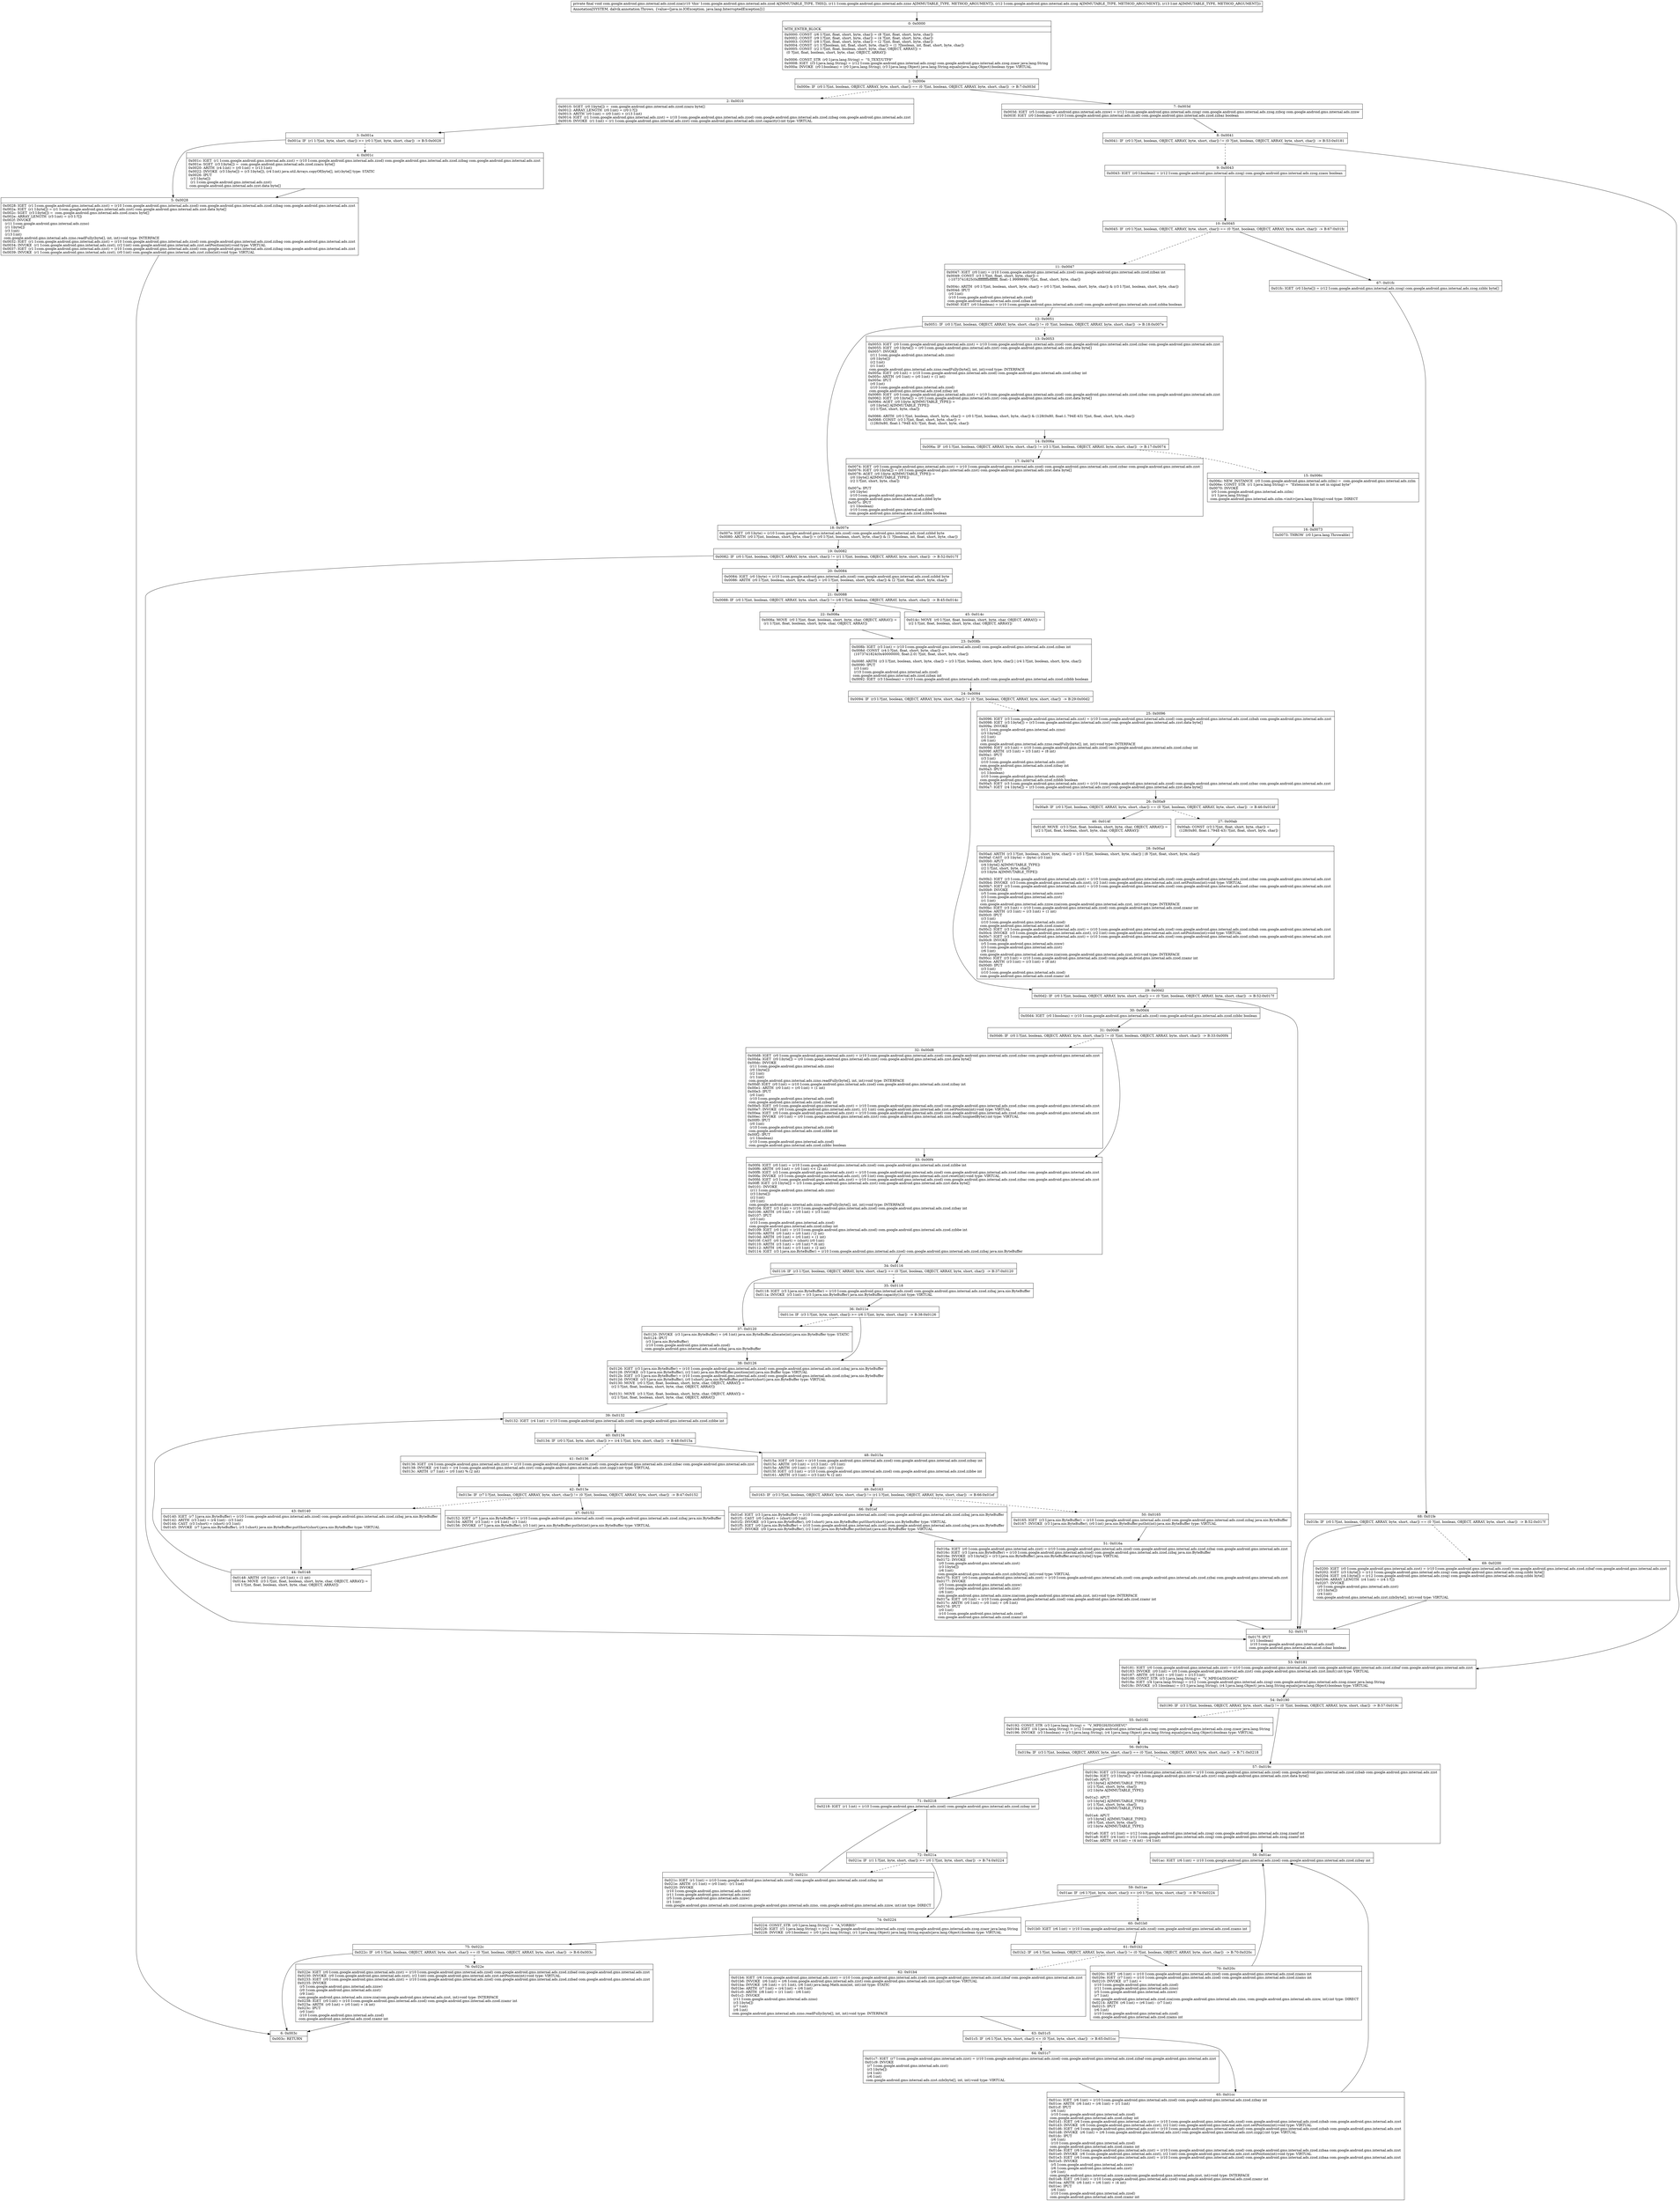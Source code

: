 digraph "CFG forcom.google.android.gms.internal.ads.zzod.zza(Lcom\/google\/android\/gms\/internal\/ads\/zzno;Lcom\/google\/android\/gms\/internal\/ads\/zzog;I)V" {
Node_0 [shape=record,label="{0\:\ 0x0000|MTH_ENTER_BLOCK\l|0x0000: CONST  (r6 I:?[int, float, short, byte, char]) = (8 ?[int, float, short, byte, char]) \l0x0002: CONST  (r9 I:?[int, float, short, byte, char]) = (4 ?[int, float, short, byte, char]) \l0x0003: CONST  (r8 I:?[int, float, short, byte, char]) = (2 ?[int, float, short, byte, char]) \l0x0004: CONST  (r1 I:?[boolean, int, float, short, byte, char]) = (1 ?[boolean, int, float, short, byte, char]) \l0x0005: CONST  (r2 I:?[int, float, boolean, short, byte, char, OBJECT, ARRAY]) = \l  (0 ?[int, float, boolean, short, byte, char, OBJECT, ARRAY])\l \l0x0006: CONST_STR  (r0 I:java.lang.String) =  \"S_TEXT\/UTF8\" \l0x0008: IGET  (r3 I:java.lang.String) = (r12 I:com.google.android.gms.internal.ads.zzog) com.google.android.gms.internal.ads.zzog.zzaor java.lang.String \l0x000a: INVOKE  (r0 I:boolean) = (r0 I:java.lang.String), (r3 I:java.lang.Object) java.lang.String.equals(java.lang.Object):boolean type: VIRTUAL \l}"];
Node_1 [shape=record,label="{1\:\ 0x000e|0x000e: IF  (r0 I:?[int, boolean, OBJECT, ARRAY, byte, short, char]) == (0 ?[int, boolean, OBJECT, ARRAY, byte, short, char])  \-\> B:7:0x003d \l}"];
Node_2 [shape=record,label="{2\:\ 0x0010|0x0010: SGET  (r0 I:byte[]) =  com.google.android.gms.internal.ads.zzod.zzazu byte[] \l0x0012: ARRAY_LENGTH  (r0 I:int) = (r0 I:?[]) \l0x0013: ARITH  (r0 I:int) = (r0 I:int) + (r13 I:int) \l0x0014: IGET  (r1 I:com.google.android.gms.internal.ads.zzst) = (r10 I:com.google.android.gms.internal.ads.zzod) com.google.android.gms.internal.ads.zzod.zzbag com.google.android.gms.internal.ads.zzst \l0x0016: INVOKE  (r1 I:int) = (r1 I:com.google.android.gms.internal.ads.zzst) com.google.android.gms.internal.ads.zzst.capacity():int type: VIRTUAL \l}"];
Node_3 [shape=record,label="{3\:\ 0x001a|0x001a: IF  (r1 I:?[int, byte, short, char]) \>= (r0 I:?[int, byte, short, char])  \-\> B:5:0x0028 \l}"];
Node_4 [shape=record,label="{4\:\ 0x001c|0x001c: IGET  (r1 I:com.google.android.gms.internal.ads.zzst) = (r10 I:com.google.android.gms.internal.ads.zzod) com.google.android.gms.internal.ads.zzod.zzbag com.google.android.gms.internal.ads.zzst \l0x001e: SGET  (r3 I:byte[]) =  com.google.android.gms.internal.ads.zzod.zzazu byte[] \l0x0020: ARITH  (r4 I:int) = (r0 I:int) + (r13 I:int) \l0x0022: INVOKE  (r3 I:byte[]) = (r3 I:byte[]), (r4 I:int) java.util.Arrays.copyOf(byte[], int):byte[] type: STATIC \l0x0026: IPUT  \l  (r3 I:byte[])\l  (r1 I:com.google.android.gms.internal.ads.zzst)\l com.google.android.gms.internal.ads.zzst.data byte[] \l}"];
Node_5 [shape=record,label="{5\:\ 0x0028|0x0028: IGET  (r1 I:com.google.android.gms.internal.ads.zzst) = (r10 I:com.google.android.gms.internal.ads.zzod) com.google.android.gms.internal.ads.zzod.zzbag com.google.android.gms.internal.ads.zzst \l0x002a: IGET  (r1 I:byte[]) = (r1 I:com.google.android.gms.internal.ads.zzst) com.google.android.gms.internal.ads.zzst.data byte[] \l0x002c: SGET  (r3 I:byte[]) =  com.google.android.gms.internal.ads.zzod.zzazu byte[] \l0x002e: ARRAY_LENGTH  (r3 I:int) = (r3 I:?[]) \l0x002f: INVOKE  \l  (r11 I:com.google.android.gms.internal.ads.zzno)\l  (r1 I:byte[])\l  (r3 I:int)\l  (r13 I:int)\l com.google.android.gms.internal.ads.zzno.readFully(byte[], int, int):void type: INTERFACE \l0x0032: IGET  (r1 I:com.google.android.gms.internal.ads.zzst) = (r10 I:com.google.android.gms.internal.ads.zzod) com.google.android.gms.internal.ads.zzod.zzbag com.google.android.gms.internal.ads.zzst \l0x0034: INVOKE  (r1 I:com.google.android.gms.internal.ads.zzst), (r2 I:int) com.google.android.gms.internal.ads.zzst.setPosition(int):void type: VIRTUAL \l0x0037: IGET  (r1 I:com.google.android.gms.internal.ads.zzst) = (r10 I:com.google.android.gms.internal.ads.zzod) com.google.android.gms.internal.ads.zzod.zzbag com.google.android.gms.internal.ads.zzst \l0x0039: INVOKE  (r1 I:com.google.android.gms.internal.ads.zzst), (r0 I:int) com.google.android.gms.internal.ads.zzst.zzbo(int):void type: VIRTUAL \l}"];
Node_6 [shape=record,label="{6\:\ 0x003c|0x003c: RETURN   \l}"];
Node_7 [shape=record,label="{7\:\ 0x003d|0x003d: IGET  (r5 I:com.google.android.gms.internal.ads.zznw) = (r12 I:com.google.android.gms.internal.ads.zzog) com.google.android.gms.internal.ads.zzog.zzbcg com.google.android.gms.internal.ads.zznw \l0x003f: IGET  (r0 I:boolean) = (r10 I:com.google.android.gms.internal.ads.zzod) com.google.android.gms.internal.ads.zzod.zzbaz boolean \l}"];
Node_8 [shape=record,label="{8\:\ 0x0041|0x0041: IF  (r0 I:?[int, boolean, OBJECT, ARRAY, byte, short, char]) != (0 ?[int, boolean, OBJECT, ARRAY, byte, short, char])  \-\> B:53:0x0181 \l}"];
Node_9 [shape=record,label="{9\:\ 0x0043|0x0043: IGET  (r0 I:boolean) = (r12 I:com.google.android.gms.internal.ads.zzog) com.google.android.gms.internal.ads.zzog.zzaos boolean \l}"];
Node_10 [shape=record,label="{10\:\ 0x0045|0x0045: IF  (r0 I:?[int, boolean, OBJECT, ARRAY, byte, short, char]) == (0 ?[int, boolean, OBJECT, ARRAY, byte, short, char])  \-\> B:67:0x01fc \l}"];
Node_11 [shape=record,label="{11\:\ 0x0047|0x0047: IGET  (r0 I:int) = (r10 I:com.google.android.gms.internal.ads.zzod) com.google.android.gms.internal.ads.zzod.zzbax int \l0x0049: CONST  (r3 I:?[int, float, short, byte, char]) = \l  (\-1073741825(0xffffffffbfffffff, float:\-1.9999999) ?[int, float, short, byte, char])\l \l0x004c: ARITH  (r0 I:?[int, boolean, short, byte, char]) = (r0 I:?[int, boolean, short, byte, char]) & (r3 I:?[int, boolean, short, byte, char]) \l0x004d: IPUT  \l  (r0 I:int)\l  (r10 I:com.google.android.gms.internal.ads.zzod)\l com.google.android.gms.internal.ads.zzod.zzbax int \l0x004f: IGET  (r0 I:boolean) = (r10 I:com.google.android.gms.internal.ads.zzod) com.google.android.gms.internal.ads.zzod.zzbba boolean \l}"];
Node_12 [shape=record,label="{12\:\ 0x0051|0x0051: IF  (r0 I:?[int, boolean, OBJECT, ARRAY, byte, short, char]) != (0 ?[int, boolean, OBJECT, ARRAY, byte, short, char])  \-\> B:18:0x007e \l}"];
Node_13 [shape=record,label="{13\:\ 0x0053|0x0053: IGET  (r0 I:com.google.android.gms.internal.ads.zzst) = (r10 I:com.google.android.gms.internal.ads.zzod) com.google.android.gms.internal.ads.zzod.zzbac com.google.android.gms.internal.ads.zzst \l0x0055: IGET  (r0 I:byte[]) = (r0 I:com.google.android.gms.internal.ads.zzst) com.google.android.gms.internal.ads.zzst.data byte[] \l0x0057: INVOKE  \l  (r11 I:com.google.android.gms.internal.ads.zzno)\l  (r0 I:byte[])\l  (r2 I:int)\l  (r1 I:int)\l com.google.android.gms.internal.ads.zzno.readFully(byte[], int, int):void type: INTERFACE \l0x005a: IGET  (r0 I:int) = (r10 I:com.google.android.gms.internal.ads.zzod) com.google.android.gms.internal.ads.zzod.zzbay int \l0x005c: ARITH  (r0 I:int) = (r0 I:int) + (1 int) \l0x005e: IPUT  \l  (r0 I:int)\l  (r10 I:com.google.android.gms.internal.ads.zzod)\l com.google.android.gms.internal.ads.zzod.zzbay int \l0x0060: IGET  (r0 I:com.google.android.gms.internal.ads.zzst) = (r10 I:com.google.android.gms.internal.ads.zzod) com.google.android.gms.internal.ads.zzod.zzbac com.google.android.gms.internal.ads.zzst \l0x0062: IGET  (r0 I:byte[]) = (r0 I:com.google.android.gms.internal.ads.zzst) com.google.android.gms.internal.ads.zzst.data byte[] \l0x0064: AGET  (r0 I:byte A[IMMUTABLE_TYPE]) = \l  (r0 I:byte[] A[IMMUTABLE_TYPE])\l  (r2 I:?[int, short, byte, char])\l \l0x0066: ARITH  (r0 I:?[int, boolean, short, byte, char]) = (r0 I:?[int, boolean, short, byte, char]) & (128(0x80, float:1.794E\-43) ?[int, float, short, byte, char]) \l0x0068: CONST  (r3 I:?[int, float, short, byte, char]) = \l  (128(0x80, float:1.794E\-43) ?[int, float, short, byte, char])\l \l}"];
Node_14 [shape=record,label="{14\:\ 0x006a|0x006a: IF  (r0 I:?[int, boolean, OBJECT, ARRAY, byte, short, char]) != (r3 I:?[int, boolean, OBJECT, ARRAY, byte, short, char])  \-\> B:17:0x0074 \l}"];
Node_15 [shape=record,label="{15\:\ 0x006c|0x006c: NEW_INSTANCE  (r0 I:com.google.android.gms.internal.ads.zzlm) =  com.google.android.gms.internal.ads.zzlm \l0x006e: CONST_STR  (r1 I:java.lang.String) =  \"Extension bit is set in signal byte\" \l0x0070: INVOKE  \l  (r0 I:com.google.android.gms.internal.ads.zzlm)\l  (r1 I:java.lang.String)\l com.google.android.gms.internal.ads.zzlm.\<init\>(java.lang.String):void type: DIRECT \l}"];
Node_16 [shape=record,label="{16\:\ 0x0073|0x0073: THROW  (r0 I:java.lang.Throwable) \l}"];
Node_17 [shape=record,label="{17\:\ 0x0074|0x0074: IGET  (r0 I:com.google.android.gms.internal.ads.zzst) = (r10 I:com.google.android.gms.internal.ads.zzod) com.google.android.gms.internal.ads.zzod.zzbac com.google.android.gms.internal.ads.zzst \l0x0076: IGET  (r0 I:byte[]) = (r0 I:com.google.android.gms.internal.ads.zzst) com.google.android.gms.internal.ads.zzst.data byte[] \l0x0078: AGET  (r0 I:byte A[IMMUTABLE_TYPE]) = \l  (r0 I:byte[] A[IMMUTABLE_TYPE])\l  (r2 I:?[int, short, byte, char])\l \l0x007a: IPUT  \l  (r0 I:byte)\l  (r10 I:com.google.android.gms.internal.ads.zzod)\l com.google.android.gms.internal.ads.zzod.zzbbd byte \l0x007c: IPUT  \l  (r1 I:boolean)\l  (r10 I:com.google.android.gms.internal.ads.zzod)\l com.google.android.gms.internal.ads.zzod.zzbba boolean \l}"];
Node_18 [shape=record,label="{18\:\ 0x007e|0x007e: IGET  (r0 I:byte) = (r10 I:com.google.android.gms.internal.ads.zzod) com.google.android.gms.internal.ads.zzod.zzbbd byte \l0x0080: ARITH  (r0 I:?[int, boolean, short, byte, char]) = (r0 I:?[int, boolean, short, byte, char]) & (1 ?[boolean, int, float, short, byte, char]) \l}"];
Node_19 [shape=record,label="{19\:\ 0x0082|0x0082: IF  (r0 I:?[int, boolean, OBJECT, ARRAY, byte, short, char]) != (r1 I:?[int, boolean, OBJECT, ARRAY, byte, short, char])  \-\> B:52:0x017f \l}"];
Node_20 [shape=record,label="{20\:\ 0x0084|0x0084: IGET  (r0 I:byte) = (r10 I:com.google.android.gms.internal.ads.zzod) com.google.android.gms.internal.ads.zzod.zzbbd byte \l0x0086: ARITH  (r0 I:?[int, boolean, short, byte, char]) = (r0 I:?[int, boolean, short, byte, char]) & (2 ?[int, float, short, byte, char]) \l}"];
Node_21 [shape=record,label="{21\:\ 0x0088|0x0088: IF  (r0 I:?[int, boolean, OBJECT, ARRAY, byte, short, char]) != (r8 I:?[int, boolean, OBJECT, ARRAY, byte, short, char])  \-\> B:45:0x014c \l}"];
Node_22 [shape=record,label="{22\:\ 0x008a|0x008a: MOVE  (r0 I:?[int, float, boolean, short, byte, char, OBJECT, ARRAY]) = \l  (r1 I:?[int, float, boolean, short, byte, char, OBJECT, ARRAY])\l \l}"];
Node_23 [shape=record,label="{23\:\ 0x008b|0x008b: IGET  (r3 I:int) = (r10 I:com.google.android.gms.internal.ads.zzod) com.google.android.gms.internal.ads.zzod.zzbax int \l0x008d: CONST  (r4 I:?[int, float, short, byte, char]) = \l  (1073741824(0x40000000, float:2.0) ?[int, float, short, byte, char])\l \l0x008f: ARITH  (r3 I:?[int, boolean, short, byte, char]) = (r3 I:?[int, boolean, short, byte, char]) \| (r4 I:?[int, boolean, short, byte, char]) \l0x0090: IPUT  \l  (r3 I:int)\l  (r10 I:com.google.android.gms.internal.ads.zzod)\l com.google.android.gms.internal.ads.zzod.zzbax int \l0x0092: IGET  (r3 I:boolean) = (r10 I:com.google.android.gms.internal.ads.zzod) com.google.android.gms.internal.ads.zzod.zzbbb boolean \l}"];
Node_24 [shape=record,label="{24\:\ 0x0094|0x0094: IF  (r3 I:?[int, boolean, OBJECT, ARRAY, byte, short, char]) != (0 ?[int, boolean, OBJECT, ARRAY, byte, short, char])  \-\> B:29:0x00d2 \l}"];
Node_25 [shape=record,label="{25\:\ 0x0096|0x0096: IGET  (r3 I:com.google.android.gms.internal.ads.zzst) = (r10 I:com.google.android.gms.internal.ads.zzod) com.google.android.gms.internal.ads.zzod.zzbah com.google.android.gms.internal.ads.zzst \l0x0098: IGET  (r3 I:byte[]) = (r3 I:com.google.android.gms.internal.ads.zzst) com.google.android.gms.internal.ads.zzst.data byte[] \l0x009a: INVOKE  \l  (r11 I:com.google.android.gms.internal.ads.zzno)\l  (r3 I:byte[])\l  (r2 I:int)\l  (r6 I:int)\l com.google.android.gms.internal.ads.zzno.readFully(byte[], int, int):void type: INTERFACE \l0x009d: IGET  (r3 I:int) = (r10 I:com.google.android.gms.internal.ads.zzod) com.google.android.gms.internal.ads.zzod.zzbay int \l0x009f: ARITH  (r3 I:int) = (r3 I:int) + (8 int) \l0x00a1: IPUT  \l  (r3 I:int)\l  (r10 I:com.google.android.gms.internal.ads.zzod)\l com.google.android.gms.internal.ads.zzod.zzbay int \l0x00a3: IPUT  \l  (r1 I:boolean)\l  (r10 I:com.google.android.gms.internal.ads.zzod)\l com.google.android.gms.internal.ads.zzod.zzbbb boolean \l0x00a5: IGET  (r3 I:com.google.android.gms.internal.ads.zzst) = (r10 I:com.google.android.gms.internal.ads.zzod) com.google.android.gms.internal.ads.zzod.zzbac com.google.android.gms.internal.ads.zzst \l0x00a7: IGET  (r4 I:byte[]) = (r3 I:com.google.android.gms.internal.ads.zzst) com.google.android.gms.internal.ads.zzst.data byte[] \l}"];
Node_26 [shape=record,label="{26\:\ 0x00a9|0x00a9: IF  (r0 I:?[int, boolean, OBJECT, ARRAY, byte, short, char]) == (0 ?[int, boolean, OBJECT, ARRAY, byte, short, char])  \-\> B:46:0x014f \l}"];
Node_27 [shape=record,label="{27\:\ 0x00ab|0x00ab: CONST  (r3 I:?[int, float, short, byte, char]) = \l  (128(0x80, float:1.794E\-43) ?[int, float, short, byte, char])\l \l}"];
Node_28 [shape=record,label="{28\:\ 0x00ad|0x00ad: ARITH  (r3 I:?[int, boolean, short, byte, char]) = (r3 I:?[int, boolean, short, byte, char]) \| (8 ?[int, float, short, byte, char]) \l0x00af: CAST  (r3 I:byte) = (byte) (r3 I:int) \l0x00b0: APUT  \l  (r4 I:byte[] A[IMMUTABLE_TYPE])\l  (r2 I:?[int, short, byte, char])\l  (r3 I:byte A[IMMUTABLE_TYPE])\l \l0x00b2: IGET  (r3 I:com.google.android.gms.internal.ads.zzst) = (r10 I:com.google.android.gms.internal.ads.zzod) com.google.android.gms.internal.ads.zzod.zzbac com.google.android.gms.internal.ads.zzst \l0x00b4: INVOKE  (r3 I:com.google.android.gms.internal.ads.zzst), (r2 I:int) com.google.android.gms.internal.ads.zzst.setPosition(int):void type: VIRTUAL \l0x00b7: IGET  (r3 I:com.google.android.gms.internal.ads.zzst) = (r10 I:com.google.android.gms.internal.ads.zzod) com.google.android.gms.internal.ads.zzod.zzbac com.google.android.gms.internal.ads.zzst \l0x00b9: INVOKE  \l  (r5 I:com.google.android.gms.internal.ads.zznw)\l  (r3 I:com.google.android.gms.internal.ads.zzst)\l  (r1 I:int)\l com.google.android.gms.internal.ads.zznw.zza(com.google.android.gms.internal.ads.zzst, int):void type: INTERFACE \l0x00bc: IGET  (r3 I:int) = (r10 I:com.google.android.gms.internal.ads.zzod) com.google.android.gms.internal.ads.zzod.zzamr int \l0x00be: ARITH  (r3 I:int) = (r3 I:int) + (1 int) \l0x00c0: IPUT  \l  (r3 I:int)\l  (r10 I:com.google.android.gms.internal.ads.zzod)\l com.google.android.gms.internal.ads.zzod.zzamr int \l0x00c2: IGET  (r3 I:com.google.android.gms.internal.ads.zzst) = (r10 I:com.google.android.gms.internal.ads.zzod) com.google.android.gms.internal.ads.zzod.zzbah com.google.android.gms.internal.ads.zzst \l0x00c4: INVOKE  (r3 I:com.google.android.gms.internal.ads.zzst), (r2 I:int) com.google.android.gms.internal.ads.zzst.setPosition(int):void type: VIRTUAL \l0x00c7: IGET  (r3 I:com.google.android.gms.internal.ads.zzst) = (r10 I:com.google.android.gms.internal.ads.zzod) com.google.android.gms.internal.ads.zzod.zzbah com.google.android.gms.internal.ads.zzst \l0x00c9: INVOKE  \l  (r5 I:com.google.android.gms.internal.ads.zznw)\l  (r3 I:com.google.android.gms.internal.ads.zzst)\l  (r6 I:int)\l com.google.android.gms.internal.ads.zznw.zza(com.google.android.gms.internal.ads.zzst, int):void type: INTERFACE \l0x00cc: IGET  (r3 I:int) = (r10 I:com.google.android.gms.internal.ads.zzod) com.google.android.gms.internal.ads.zzod.zzamr int \l0x00ce: ARITH  (r3 I:int) = (r3 I:int) + (8 int) \l0x00d0: IPUT  \l  (r3 I:int)\l  (r10 I:com.google.android.gms.internal.ads.zzod)\l com.google.android.gms.internal.ads.zzod.zzamr int \l}"];
Node_29 [shape=record,label="{29\:\ 0x00d2|0x00d2: IF  (r0 I:?[int, boolean, OBJECT, ARRAY, byte, short, char]) == (0 ?[int, boolean, OBJECT, ARRAY, byte, short, char])  \-\> B:52:0x017f \l}"];
Node_30 [shape=record,label="{30\:\ 0x00d4|0x00d4: IGET  (r0 I:boolean) = (r10 I:com.google.android.gms.internal.ads.zzod) com.google.android.gms.internal.ads.zzod.zzbbc boolean \l}"];
Node_31 [shape=record,label="{31\:\ 0x00d6|0x00d6: IF  (r0 I:?[int, boolean, OBJECT, ARRAY, byte, short, char]) != (0 ?[int, boolean, OBJECT, ARRAY, byte, short, char])  \-\> B:33:0x00f4 \l}"];
Node_32 [shape=record,label="{32\:\ 0x00d8|0x00d8: IGET  (r0 I:com.google.android.gms.internal.ads.zzst) = (r10 I:com.google.android.gms.internal.ads.zzod) com.google.android.gms.internal.ads.zzod.zzbac com.google.android.gms.internal.ads.zzst \l0x00da: IGET  (r0 I:byte[]) = (r0 I:com.google.android.gms.internal.ads.zzst) com.google.android.gms.internal.ads.zzst.data byte[] \l0x00dc: INVOKE  \l  (r11 I:com.google.android.gms.internal.ads.zzno)\l  (r0 I:byte[])\l  (r2 I:int)\l  (r1 I:int)\l com.google.android.gms.internal.ads.zzno.readFully(byte[], int, int):void type: INTERFACE \l0x00df: IGET  (r0 I:int) = (r10 I:com.google.android.gms.internal.ads.zzod) com.google.android.gms.internal.ads.zzod.zzbay int \l0x00e1: ARITH  (r0 I:int) = (r0 I:int) + (1 int) \l0x00e3: IPUT  \l  (r0 I:int)\l  (r10 I:com.google.android.gms.internal.ads.zzod)\l com.google.android.gms.internal.ads.zzod.zzbay int \l0x00e5: IGET  (r0 I:com.google.android.gms.internal.ads.zzst) = (r10 I:com.google.android.gms.internal.ads.zzod) com.google.android.gms.internal.ads.zzod.zzbac com.google.android.gms.internal.ads.zzst \l0x00e7: INVOKE  (r0 I:com.google.android.gms.internal.ads.zzst), (r2 I:int) com.google.android.gms.internal.ads.zzst.setPosition(int):void type: VIRTUAL \l0x00ea: IGET  (r0 I:com.google.android.gms.internal.ads.zzst) = (r10 I:com.google.android.gms.internal.ads.zzod) com.google.android.gms.internal.ads.zzod.zzbac com.google.android.gms.internal.ads.zzst \l0x00ec: INVOKE  (r0 I:int) = (r0 I:com.google.android.gms.internal.ads.zzst) com.google.android.gms.internal.ads.zzst.readUnsignedByte():int type: VIRTUAL \l0x00f0: IPUT  \l  (r0 I:int)\l  (r10 I:com.google.android.gms.internal.ads.zzod)\l com.google.android.gms.internal.ads.zzod.zzbbe int \l0x00f2: IPUT  \l  (r1 I:boolean)\l  (r10 I:com.google.android.gms.internal.ads.zzod)\l com.google.android.gms.internal.ads.zzod.zzbbc boolean \l}"];
Node_33 [shape=record,label="{33\:\ 0x00f4|0x00f4: IGET  (r0 I:int) = (r10 I:com.google.android.gms.internal.ads.zzod) com.google.android.gms.internal.ads.zzod.zzbbe int \l0x00f6: ARITH  (r0 I:int) = (r0 I:int) \<\< (2 int) \l0x00f8: IGET  (r3 I:com.google.android.gms.internal.ads.zzst) = (r10 I:com.google.android.gms.internal.ads.zzod) com.google.android.gms.internal.ads.zzod.zzbac com.google.android.gms.internal.ads.zzst \l0x00fa: INVOKE  (r3 I:com.google.android.gms.internal.ads.zzst), (r0 I:int) com.google.android.gms.internal.ads.zzst.reset(int):void type: VIRTUAL \l0x00fd: IGET  (r3 I:com.google.android.gms.internal.ads.zzst) = (r10 I:com.google.android.gms.internal.ads.zzod) com.google.android.gms.internal.ads.zzod.zzbac com.google.android.gms.internal.ads.zzst \l0x00ff: IGET  (r3 I:byte[]) = (r3 I:com.google.android.gms.internal.ads.zzst) com.google.android.gms.internal.ads.zzst.data byte[] \l0x0101: INVOKE  \l  (r11 I:com.google.android.gms.internal.ads.zzno)\l  (r3 I:byte[])\l  (r2 I:int)\l  (r0 I:int)\l com.google.android.gms.internal.ads.zzno.readFully(byte[], int, int):void type: INTERFACE \l0x0104: IGET  (r3 I:int) = (r10 I:com.google.android.gms.internal.ads.zzod) com.google.android.gms.internal.ads.zzod.zzbay int \l0x0106: ARITH  (r0 I:int) = (r0 I:int) + (r3 I:int) \l0x0107: IPUT  \l  (r0 I:int)\l  (r10 I:com.google.android.gms.internal.ads.zzod)\l com.google.android.gms.internal.ads.zzod.zzbay int \l0x0109: IGET  (r0 I:int) = (r10 I:com.google.android.gms.internal.ads.zzod) com.google.android.gms.internal.ads.zzod.zzbbe int \l0x010b: ARITH  (r0 I:int) = (r0 I:int) \/ (2 int) \l0x010d: ARITH  (r0 I:int) = (r0 I:int) + (1 int) \l0x010f: CAST  (r0 I:short) = (short) (r0 I:int) \l0x0110: ARITH  (r3 I:int) = (r0 I:int) * (6 int) \l0x0112: ARITH  (r6 I:int) = (r3 I:int) + (2 int) \l0x0114: IGET  (r3 I:java.nio.ByteBuffer) = (r10 I:com.google.android.gms.internal.ads.zzod) com.google.android.gms.internal.ads.zzod.zzbaj java.nio.ByteBuffer \l}"];
Node_34 [shape=record,label="{34\:\ 0x0116|0x0116: IF  (r3 I:?[int, boolean, OBJECT, ARRAY, byte, short, char]) == (0 ?[int, boolean, OBJECT, ARRAY, byte, short, char])  \-\> B:37:0x0120 \l}"];
Node_35 [shape=record,label="{35\:\ 0x0118|0x0118: IGET  (r3 I:java.nio.ByteBuffer) = (r10 I:com.google.android.gms.internal.ads.zzod) com.google.android.gms.internal.ads.zzod.zzbaj java.nio.ByteBuffer \l0x011a: INVOKE  (r3 I:int) = (r3 I:java.nio.ByteBuffer) java.nio.ByteBuffer.capacity():int type: VIRTUAL \l}"];
Node_36 [shape=record,label="{36\:\ 0x011e|0x011e: IF  (r3 I:?[int, byte, short, char]) \>= (r6 I:?[int, byte, short, char])  \-\> B:38:0x0126 \l}"];
Node_37 [shape=record,label="{37\:\ 0x0120|0x0120: INVOKE  (r3 I:java.nio.ByteBuffer) = (r6 I:int) java.nio.ByteBuffer.allocate(int):java.nio.ByteBuffer type: STATIC \l0x0124: IPUT  \l  (r3 I:java.nio.ByteBuffer)\l  (r10 I:com.google.android.gms.internal.ads.zzod)\l com.google.android.gms.internal.ads.zzod.zzbaj java.nio.ByteBuffer \l}"];
Node_38 [shape=record,label="{38\:\ 0x0126|0x0126: IGET  (r3 I:java.nio.ByteBuffer) = (r10 I:com.google.android.gms.internal.ads.zzod) com.google.android.gms.internal.ads.zzod.zzbaj java.nio.ByteBuffer \l0x0128: INVOKE  (r3 I:java.nio.ByteBuffer), (r2 I:int) java.nio.ByteBuffer.position(int):java.nio.Buffer type: VIRTUAL \l0x012b: IGET  (r3 I:java.nio.ByteBuffer) = (r10 I:com.google.android.gms.internal.ads.zzod) com.google.android.gms.internal.ads.zzod.zzbaj java.nio.ByteBuffer \l0x012d: INVOKE  (r3 I:java.nio.ByteBuffer), (r0 I:short) java.nio.ByteBuffer.putShort(short):java.nio.ByteBuffer type: VIRTUAL \l0x0130: MOVE  (r0 I:?[int, float, boolean, short, byte, char, OBJECT, ARRAY]) = \l  (r2 I:?[int, float, boolean, short, byte, char, OBJECT, ARRAY])\l \l0x0131: MOVE  (r3 I:?[int, float, boolean, short, byte, char, OBJECT, ARRAY]) = \l  (r2 I:?[int, float, boolean, short, byte, char, OBJECT, ARRAY])\l \l}"];
Node_39 [shape=record,label="{39\:\ 0x0132|0x0132: IGET  (r4 I:int) = (r10 I:com.google.android.gms.internal.ads.zzod) com.google.android.gms.internal.ads.zzod.zzbbe int \l}"];
Node_40 [shape=record,label="{40\:\ 0x0134|0x0134: IF  (r0 I:?[int, byte, short, char]) \>= (r4 I:?[int, byte, short, char])  \-\> B:48:0x015a \l}"];
Node_41 [shape=record,label="{41\:\ 0x0136|0x0136: IGET  (r4 I:com.google.android.gms.internal.ads.zzst) = (r10 I:com.google.android.gms.internal.ads.zzod) com.google.android.gms.internal.ads.zzod.zzbac com.google.android.gms.internal.ads.zzst \l0x0138: INVOKE  (r4 I:int) = (r4 I:com.google.android.gms.internal.ads.zzst) com.google.android.gms.internal.ads.zzst.zzgg():int type: VIRTUAL \l0x013c: ARITH  (r7 I:int) = (r0 I:int) % (2 int) \l}"];
Node_42 [shape=record,label="{42\:\ 0x013e|0x013e: IF  (r7 I:?[int, boolean, OBJECT, ARRAY, byte, short, char]) != (0 ?[int, boolean, OBJECT, ARRAY, byte, short, char])  \-\> B:47:0x0152 \l}"];
Node_43 [shape=record,label="{43\:\ 0x0140|0x0140: IGET  (r7 I:java.nio.ByteBuffer) = (r10 I:com.google.android.gms.internal.ads.zzod) com.google.android.gms.internal.ads.zzod.zzbaj java.nio.ByteBuffer \l0x0142: ARITH  (r3 I:int) = (r4 I:int) \- (r3 I:int) \l0x0144: CAST  (r3 I:short) = (short) (r3 I:int) \l0x0145: INVOKE  (r7 I:java.nio.ByteBuffer), (r3 I:short) java.nio.ByteBuffer.putShort(short):java.nio.ByteBuffer type: VIRTUAL \l}"];
Node_44 [shape=record,label="{44\:\ 0x0148|0x0148: ARITH  (r0 I:int) = (r0 I:int) + (1 int) \l0x014a: MOVE  (r3 I:?[int, float, boolean, short, byte, char, OBJECT, ARRAY]) = \l  (r4 I:?[int, float, boolean, short, byte, char, OBJECT, ARRAY])\l \l}"];
Node_45 [shape=record,label="{45\:\ 0x014c|0x014c: MOVE  (r0 I:?[int, float, boolean, short, byte, char, OBJECT, ARRAY]) = \l  (r2 I:?[int, float, boolean, short, byte, char, OBJECT, ARRAY])\l \l}"];
Node_46 [shape=record,label="{46\:\ 0x014f|0x014f: MOVE  (r3 I:?[int, float, boolean, short, byte, char, OBJECT, ARRAY]) = \l  (r2 I:?[int, float, boolean, short, byte, char, OBJECT, ARRAY])\l \l}"];
Node_47 [shape=record,label="{47\:\ 0x0152|0x0152: IGET  (r7 I:java.nio.ByteBuffer) = (r10 I:com.google.android.gms.internal.ads.zzod) com.google.android.gms.internal.ads.zzod.zzbaj java.nio.ByteBuffer \l0x0154: ARITH  (r3 I:int) = (r4 I:int) \- (r3 I:int) \l0x0156: INVOKE  (r7 I:java.nio.ByteBuffer), (r3 I:int) java.nio.ByteBuffer.putInt(int):java.nio.ByteBuffer type: VIRTUAL \l}"];
Node_48 [shape=record,label="{48\:\ 0x015a|0x015a: IGET  (r0 I:int) = (r10 I:com.google.android.gms.internal.ads.zzod) com.google.android.gms.internal.ads.zzod.zzbay int \l0x015c: ARITH  (r0 I:int) = (r13 I:int) \- (r0 I:int) \l0x015e: ARITH  (r0 I:int) = (r0 I:int) \- (r3 I:int) \l0x015f: IGET  (r3 I:int) = (r10 I:com.google.android.gms.internal.ads.zzod) com.google.android.gms.internal.ads.zzod.zzbbe int \l0x0161: ARITH  (r3 I:int) = (r3 I:int) % (2 int) \l}"];
Node_49 [shape=record,label="{49\:\ 0x0163|0x0163: IF  (r3 I:?[int, boolean, OBJECT, ARRAY, byte, short, char]) != (r1 I:?[int, boolean, OBJECT, ARRAY, byte, short, char])  \-\> B:66:0x01ef \l}"];
Node_50 [shape=record,label="{50\:\ 0x0165|0x0165: IGET  (r3 I:java.nio.ByteBuffer) = (r10 I:com.google.android.gms.internal.ads.zzod) com.google.android.gms.internal.ads.zzod.zzbaj java.nio.ByteBuffer \l0x0167: INVOKE  (r3 I:java.nio.ByteBuffer), (r0 I:int) java.nio.ByteBuffer.putInt(int):java.nio.ByteBuffer type: VIRTUAL \l}"];
Node_51 [shape=record,label="{51\:\ 0x016a|0x016a: IGET  (r0 I:com.google.android.gms.internal.ads.zzst) = (r10 I:com.google.android.gms.internal.ads.zzod) com.google.android.gms.internal.ads.zzod.zzbai com.google.android.gms.internal.ads.zzst \l0x016c: IGET  (r3 I:java.nio.ByteBuffer) = (r10 I:com.google.android.gms.internal.ads.zzod) com.google.android.gms.internal.ads.zzod.zzbaj java.nio.ByteBuffer \l0x016e: INVOKE  (r3 I:byte[]) = (r3 I:java.nio.ByteBuffer) java.nio.ByteBuffer.array():byte[] type: VIRTUAL \l0x0172: INVOKE  \l  (r0 I:com.google.android.gms.internal.ads.zzst)\l  (r3 I:byte[])\l  (r6 I:int)\l com.google.android.gms.internal.ads.zzst.zzb(byte[], int):void type: VIRTUAL \l0x0175: IGET  (r0 I:com.google.android.gms.internal.ads.zzst) = (r10 I:com.google.android.gms.internal.ads.zzod) com.google.android.gms.internal.ads.zzod.zzbai com.google.android.gms.internal.ads.zzst \l0x0177: INVOKE  \l  (r5 I:com.google.android.gms.internal.ads.zznw)\l  (r0 I:com.google.android.gms.internal.ads.zzst)\l  (r6 I:int)\l com.google.android.gms.internal.ads.zznw.zza(com.google.android.gms.internal.ads.zzst, int):void type: INTERFACE \l0x017a: IGET  (r0 I:int) = (r10 I:com.google.android.gms.internal.ads.zzod) com.google.android.gms.internal.ads.zzod.zzamr int \l0x017c: ARITH  (r0 I:int) = (r0 I:int) + (r6 I:int) \l0x017d: IPUT  \l  (r0 I:int)\l  (r10 I:com.google.android.gms.internal.ads.zzod)\l com.google.android.gms.internal.ads.zzod.zzamr int \l}"];
Node_52 [shape=record,label="{52\:\ 0x017f|0x017f: IPUT  \l  (r1 I:boolean)\l  (r10 I:com.google.android.gms.internal.ads.zzod)\l com.google.android.gms.internal.ads.zzod.zzbaz boolean \l}"];
Node_53 [shape=record,label="{53\:\ 0x0181|0x0181: IGET  (r0 I:com.google.android.gms.internal.ads.zzst) = (r10 I:com.google.android.gms.internal.ads.zzod) com.google.android.gms.internal.ads.zzod.zzbaf com.google.android.gms.internal.ads.zzst \l0x0183: INVOKE  (r0 I:int) = (r0 I:com.google.android.gms.internal.ads.zzst) com.google.android.gms.internal.ads.zzst.limit():int type: VIRTUAL \l0x0187: ARITH  (r0 I:int) = (r0 I:int) + (r13 I:int) \l0x0188: CONST_STR  (r3 I:java.lang.String) =  \"V_MPEG4\/ISO\/AVC\" \l0x018a: IGET  (r4 I:java.lang.String) = (r12 I:com.google.android.gms.internal.ads.zzog) com.google.android.gms.internal.ads.zzog.zzaor java.lang.String \l0x018c: INVOKE  (r3 I:boolean) = (r3 I:java.lang.String), (r4 I:java.lang.Object) java.lang.String.equals(java.lang.Object):boolean type: VIRTUAL \l}"];
Node_54 [shape=record,label="{54\:\ 0x0190|0x0190: IF  (r3 I:?[int, boolean, OBJECT, ARRAY, byte, short, char]) != (0 ?[int, boolean, OBJECT, ARRAY, byte, short, char])  \-\> B:57:0x019c \l}"];
Node_55 [shape=record,label="{55\:\ 0x0192|0x0192: CONST_STR  (r3 I:java.lang.String) =  \"V_MPEGH\/ISO\/HEVC\" \l0x0194: IGET  (r4 I:java.lang.String) = (r12 I:com.google.android.gms.internal.ads.zzog) com.google.android.gms.internal.ads.zzog.zzaor java.lang.String \l0x0196: INVOKE  (r3 I:boolean) = (r3 I:java.lang.String), (r4 I:java.lang.Object) java.lang.String.equals(java.lang.Object):boolean type: VIRTUAL \l}"];
Node_56 [shape=record,label="{56\:\ 0x019a|0x019a: IF  (r3 I:?[int, boolean, OBJECT, ARRAY, byte, short, char]) == (0 ?[int, boolean, OBJECT, ARRAY, byte, short, char])  \-\> B:71:0x0218 \l}"];
Node_57 [shape=record,label="{57\:\ 0x019c|0x019c: IGET  (r3 I:com.google.android.gms.internal.ads.zzst) = (r10 I:com.google.android.gms.internal.ads.zzod) com.google.android.gms.internal.ads.zzod.zzbab com.google.android.gms.internal.ads.zzst \l0x019e: IGET  (r3 I:byte[]) = (r3 I:com.google.android.gms.internal.ads.zzst) com.google.android.gms.internal.ads.zzst.data byte[] \l0x01a0: APUT  \l  (r3 I:byte[] A[IMMUTABLE_TYPE])\l  (r2 I:?[int, short, byte, char])\l  (r2 I:byte A[IMMUTABLE_TYPE])\l \l0x01a2: APUT  \l  (r3 I:byte[] A[IMMUTABLE_TYPE])\l  (r1 I:?[int, short, byte, char])\l  (r2 I:byte A[IMMUTABLE_TYPE])\l \l0x01a4: APUT  \l  (r3 I:byte[] A[IMMUTABLE_TYPE])\l  (r8 I:?[int, short, byte, char])\l  (r2 I:byte A[IMMUTABLE_TYPE])\l \l0x01a6: IGET  (r1 I:int) = (r12 I:com.google.android.gms.internal.ads.zzog) com.google.android.gms.internal.ads.zzog.zzamf int \l0x01a8: IGET  (r4 I:int) = (r12 I:com.google.android.gms.internal.ads.zzog) com.google.android.gms.internal.ads.zzog.zzamf int \l0x01aa: ARITH  (r4 I:int) = (4 int) \- (r4 I:int) \l}"];
Node_58 [shape=record,label="{58\:\ 0x01ac|0x01ac: IGET  (r6 I:int) = (r10 I:com.google.android.gms.internal.ads.zzod) com.google.android.gms.internal.ads.zzod.zzbay int \l}"];
Node_59 [shape=record,label="{59\:\ 0x01ae|0x01ae: IF  (r6 I:?[int, byte, short, char]) \>= (r0 I:?[int, byte, short, char])  \-\> B:74:0x0224 \l}"];
Node_60 [shape=record,label="{60\:\ 0x01b0|0x01b0: IGET  (r6 I:int) = (r10 I:com.google.android.gms.internal.ads.zzod) com.google.android.gms.internal.ads.zzod.zzams int \l}"];
Node_61 [shape=record,label="{61\:\ 0x01b2|0x01b2: IF  (r6 I:?[int, boolean, OBJECT, ARRAY, byte, short, char]) != (0 ?[int, boolean, OBJECT, ARRAY, byte, short, char])  \-\> B:70:0x020c \l}"];
Node_62 [shape=record,label="{62\:\ 0x01b4|0x01b4: IGET  (r6 I:com.google.android.gms.internal.ads.zzst) = (r10 I:com.google.android.gms.internal.ads.zzod) com.google.android.gms.internal.ads.zzod.zzbaf com.google.android.gms.internal.ads.zzst \l0x01b6: INVOKE  (r6 I:int) = (r6 I:com.google.android.gms.internal.ads.zzst) com.google.android.gms.internal.ads.zzst.zzjz():int type: VIRTUAL \l0x01ba: INVOKE  (r6 I:int) = (r1 I:int), (r6 I:int) java.lang.Math.min(int, int):int type: STATIC \l0x01be: ARITH  (r7 I:int) = (r4 I:int) + (r6 I:int) \l0x01c0: ARITH  (r8 I:int) = (r1 I:int) \- (r6 I:int) \l0x01c2: INVOKE  \l  (r11 I:com.google.android.gms.internal.ads.zzno)\l  (r3 I:byte[])\l  (r7 I:int)\l  (r8 I:int)\l com.google.android.gms.internal.ads.zzno.readFully(byte[], int, int):void type: INTERFACE \l}"];
Node_63 [shape=record,label="{63\:\ 0x01c5|0x01c5: IF  (r6 I:?[int, byte, short, char]) \<= (0 ?[int, byte, short, char])  \-\> B:65:0x01cc \l}"];
Node_64 [shape=record,label="{64\:\ 0x01c7|0x01c7: IGET  (r7 I:com.google.android.gms.internal.ads.zzst) = (r10 I:com.google.android.gms.internal.ads.zzod) com.google.android.gms.internal.ads.zzod.zzbaf com.google.android.gms.internal.ads.zzst \l0x01c9: INVOKE  \l  (r7 I:com.google.android.gms.internal.ads.zzst)\l  (r3 I:byte[])\l  (r4 I:int)\l  (r6 I:int)\l com.google.android.gms.internal.ads.zzst.zzb(byte[], int, int):void type: VIRTUAL \l}"];
Node_65 [shape=record,label="{65\:\ 0x01cc|0x01cc: IGET  (r6 I:int) = (r10 I:com.google.android.gms.internal.ads.zzod) com.google.android.gms.internal.ads.zzod.zzbay int \l0x01ce: ARITH  (r6 I:int) = (r6 I:int) + (r1 I:int) \l0x01cf: IPUT  \l  (r6 I:int)\l  (r10 I:com.google.android.gms.internal.ads.zzod)\l com.google.android.gms.internal.ads.zzod.zzbay int \l0x01d1: IGET  (r6 I:com.google.android.gms.internal.ads.zzst) = (r10 I:com.google.android.gms.internal.ads.zzod) com.google.android.gms.internal.ads.zzod.zzbab com.google.android.gms.internal.ads.zzst \l0x01d3: INVOKE  (r6 I:com.google.android.gms.internal.ads.zzst), (r2 I:int) com.google.android.gms.internal.ads.zzst.setPosition(int):void type: VIRTUAL \l0x01d6: IGET  (r6 I:com.google.android.gms.internal.ads.zzst) = (r10 I:com.google.android.gms.internal.ads.zzod) com.google.android.gms.internal.ads.zzod.zzbab com.google.android.gms.internal.ads.zzst \l0x01d8: INVOKE  (r6 I:int) = (r6 I:com.google.android.gms.internal.ads.zzst) com.google.android.gms.internal.ads.zzst.zzgg():int type: VIRTUAL \l0x01dc: IPUT  \l  (r6 I:int)\l  (r10 I:com.google.android.gms.internal.ads.zzod)\l com.google.android.gms.internal.ads.zzod.zzams int \l0x01de: IGET  (r6 I:com.google.android.gms.internal.ads.zzst) = (r10 I:com.google.android.gms.internal.ads.zzod) com.google.android.gms.internal.ads.zzod.zzbaa com.google.android.gms.internal.ads.zzst \l0x01e0: INVOKE  (r6 I:com.google.android.gms.internal.ads.zzst), (r2 I:int) com.google.android.gms.internal.ads.zzst.setPosition(int):void type: VIRTUAL \l0x01e3: IGET  (r6 I:com.google.android.gms.internal.ads.zzst) = (r10 I:com.google.android.gms.internal.ads.zzod) com.google.android.gms.internal.ads.zzod.zzbaa com.google.android.gms.internal.ads.zzst \l0x01e5: INVOKE  \l  (r5 I:com.google.android.gms.internal.ads.zznw)\l  (r6 I:com.google.android.gms.internal.ads.zzst)\l  (r9 I:int)\l com.google.android.gms.internal.ads.zznw.zza(com.google.android.gms.internal.ads.zzst, int):void type: INTERFACE \l0x01e8: IGET  (r6 I:int) = (r10 I:com.google.android.gms.internal.ads.zzod) com.google.android.gms.internal.ads.zzod.zzamr int \l0x01ea: ARITH  (r6 I:int) = (r6 I:int) + (4 int) \l0x01ec: IPUT  \l  (r6 I:int)\l  (r10 I:com.google.android.gms.internal.ads.zzod)\l com.google.android.gms.internal.ads.zzod.zzamr int \l}"];
Node_66 [shape=record,label="{66\:\ 0x01ef|0x01ef: IGET  (r3 I:java.nio.ByteBuffer) = (r10 I:com.google.android.gms.internal.ads.zzod) com.google.android.gms.internal.ads.zzod.zzbaj java.nio.ByteBuffer \l0x01f1: CAST  (r0 I:short) = (short) (r0 I:int) \l0x01f2: INVOKE  (r3 I:java.nio.ByteBuffer), (r0 I:short) java.nio.ByteBuffer.putShort(short):java.nio.ByteBuffer type: VIRTUAL \l0x01f5: IGET  (r0 I:java.nio.ByteBuffer) = (r10 I:com.google.android.gms.internal.ads.zzod) com.google.android.gms.internal.ads.zzod.zzbaj java.nio.ByteBuffer \l0x01f7: INVOKE  (r0 I:java.nio.ByteBuffer), (r2 I:int) java.nio.ByteBuffer.putInt(int):java.nio.ByteBuffer type: VIRTUAL \l}"];
Node_67 [shape=record,label="{67\:\ 0x01fc|0x01fc: IGET  (r0 I:byte[]) = (r12 I:com.google.android.gms.internal.ads.zzog) com.google.android.gms.internal.ads.zzog.zzbbi byte[] \l}"];
Node_68 [shape=record,label="{68\:\ 0x01fe|0x01fe: IF  (r0 I:?[int, boolean, OBJECT, ARRAY, byte, short, char]) == (0 ?[int, boolean, OBJECT, ARRAY, byte, short, char])  \-\> B:52:0x017f \l}"];
Node_69 [shape=record,label="{69\:\ 0x0200|0x0200: IGET  (r0 I:com.google.android.gms.internal.ads.zzst) = (r10 I:com.google.android.gms.internal.ads.zzod) com.google.android.gms.internal.ads.zzod.zzbaf com.google.android.gms.internal.ads.zzst \l0x0202: IGET  (r3 I:byte[]) = (r12 I:com.google.android.gms.internal.ads.zzog) com.google.android.gms.internal.ads.zzog.zzbbi byte[] \l0x0204: IGET  (r4 I:byte[]) = (r12 I:com.google.android.gms.internal.ads.zzog) com.google.android.gms.internal.ads.zzog.zzbbi byte[] \l0x0206: ARRAY_LENGTH  (r4 I:int) = (r4 I:?[]) \l0x0207: INVOKE  \l  (r0 I:com.google.android.gms.internal.ads.zzst)\l  (r3 I:byte[])\l  (r4 I:int)\l com.google.android.gms.internal.ads.zzst.zzb(byte[], int):void type: VIRTUAL \l}"];
Node_70 [shape=record,label="{70\:\ 0x020c|0x020c: IGET  (r6 I:int) = (r10 I:com.google.android.gms.internal.ads.zzod) com.google.android.gms.internal.ads.zzod.zzams int \l0x020e: IGET  (r7 I:int) = (r10 I:com.google.android.gms.internal.ads.zzod) com.google.android.gms.internal.ads.zzod.zzams int \l0x0210: INVOKE  (r7 I:int) = \l  (r10 I:com.google.android.gms.internal.ads.zzod)\l  (r11 I:com.google.android.gms.internal.ads.zzno)\l  (r5 I:com.google.android.gms.internal.ads.zznw)\l  (r7 I:int)\l com.google.android.gms.internal.ads.zzod.zza(com.google.android.gms.internal.ads.zzno, com.google.android.gms.internal.ads.zznw, int):int type: DIRECT \l0x0214: ARITH  (r6 I:int) = (r6 I:int) \- (r7 I:int) \l0x0215: IPUT  \l  (r6 I:int)\l  (r10 I:com.google.android.gms.internal.ads.zzod)\l com.google.android.gms.internal.ads.zzod.zzams int \l}"];
Node_71 [shape=record,label="{71\:\ 0x0218|0x0218: IGET  (r1 I:int) = (r10 I:com.google.android.gms.internal.ads.zzod) com.google.android.gms.internal.ads.zzod.zzbay int \l}"];
Node_72 [shape=record,label="{72\:\ 0x021a|0x021a: IF  (r1 I:?[int, byte, short, char]) \>= (r0 I:?[int, byte, short, char])  \-\> B:74:0x0224 \l}"];
Node_73 [shape=record,label="{73\:\ 0x021c|0x021c: IGET  (r1 I:int) = (r10 I:com.google.android.gms.internal.ads.zzod) com.google.android.gms.internal.ads.zzod.zzbay int \l0x021e: ARITH  (r1 I:int) = (r0 I:int) \- (r1 I:int) \l0x0220: INVOKE  \l  (r10 I:com.google.android.gms.internal.ads.zzod)\l  (r11 I:com.google.android.gms.internal.ads.zzno)\l  (r5 I:com.google.android.gms.internal.ads.zznw)\l  (r1 I:int)\l com.google.android.gms.internal.ads.zzod.zza(com.google.android.gms.internal.ads.zzno, com.google.android.gms.internal.ads.zznw, int):int type: DIRECT \l}"];
Node_74 [shape=record,label="{74\:\ 0x0224|0x0224: CONST_STR  (r0 I:java.lang.String) =  \"A_VORBIS\" \l0x0226: IGET  (r1 I:java.lang.String) = (r12 I:com.google.android.gms.internal.ads.zzog) com.google.android.gms.internal.ads.zzog.zzaor java.lang.String \l0x0228: INVOKE  (r0 I:boolean) = (r0 I:java.lang.String), (r1 I:java.lang.Object) java.lang.String.equals(java.lang.Object):boolean type: VIRTUAL \l}"];
Node_75 [shape=record,label="{75\:\ 0x022c|0x022c: IF  (r0 I:?[int, boolean, OBJECT, ARRAY, byte, short, char]) == (0 ?[int, boolean, OBJECT, ARRAY, byte, short, char])  \-\> B:6:0x003c \l}"];
Node_76 [shape=record,label="{76\:\ 0x022e|0x022e: IGET  (r0 I:com.google.android.gms.internal.ads.zzst) = (r10 I:com.google.android.gms.internal.ads.zzod) com.google.android.gms.internal.ads.zzod.zzbad com.google.android.gms.internal.ads.zzst \l0x0230: INVOKE  (r0 I:com.google.android.gms.internal.ads.zzst), (r2 I:int) com.google.android.gms.internal.ads.zzst.setPosition(int):void type: VIRTUAL \l0x0233: IGET  (r0 I:com.google.android.gms.internal.ads.zzst) = (r10 I:com.google.android.gms.internal.ads.zzod) com.google.android.gms.internal.ads.zzod.zzbad com.google.android.gms.internal.ads.zzst \l0x0235: INVOKE  \l  (r5 I:com.google.android.gms.internal.ads.zznw)\l  (r0 I:com.google.android.gms.internal.ads.zzst)\l  (r9 I:int)\l com.google.android.gms.internal.ads.zznw.zza(com.google.android.gms.internal.ads.zzst, int):void type: INTERFACE \l0x0238: IGET  (r0 I:int) = (r10 I:com.google.android.gms.internal.ads.zzod) com.google.android.gms.internal.ads.zzod.zzamr int \l0x023a: ARITH  (r0 I:int) = (r0 I:int) + (4 int) \l0x023c: IPUT  \l  (r0 I:int)\l  (r10 I:com.google.android.gms.internal.ads.zzod)\l com.google.android.gms.internal.ads.zzod.zzamr int \l}"];
MethodNode[shape=record,label="{private final void com.google.android.gms.internal.ads.zzod.zza((r10 'this' I:com.google.android.gms.internal.ads.zzod A[IMMUTABLE_TYPE, THIS]), (r11 I:com.google.android.gms.internal.ads.zzno A[IMMUTABLE_TYPE, METHOD_ARGUMENT]), (r12 I:com.google.android.gms.internal.ads.zzog A[IMMUTABLE_TYPE, METHOD_ARGUMENT]), (r13 I:int A[IMMUTABLE_TYPE, METHOD_ARGUMENT]))  | Annotation[SYSTEM, dalvik.annotation.Throws, \{value=[java.io.IOException, java.lang.InterruptedException]\}]\l}"];
MethodNode -> Node_0;
Node_0 -> Node_1;
Node_1 -> Node_2[style=dashed];
Node_1 -> Node_7;
Node_2 -> Node_3;
Node_3 -> Node_4[style=dashed];
Node_3 -> Node_5;
Node_4 -> Node_5;
Node_5 -> Node_6;
Node_7 -> Node_8;
Node_8 -> Node_9[style=dashed];
Node_8 -> Node_53;
Node_9 -> Node_10;
Node_10 -> Node_11[style=dashed];
Node_10 -> Node_67;
Node_11 -> Node_12;
Node_12 -> Node_13[style=dashed];
Node_12 -> Node_18;
Node_13 -> Node_14;
Node_14 -> Node_15[style=dashed];
Node_14 -> Node_17;
Node_15 -> Node_16;
Node_17 -> Node_18;
Node_18 -> Node_19;
Node_19 -> Node_20[style=dashed];
Node_19 -> Node_52;
Node_20 -> Node_21;
Node_21 -> Node_22[style=dashed];
Node_21 -> Node_45;
Node_22 -> Node_23;
Node_23 -> Node_24;
Node_24 -> Node_25[style=dashed];
Node_24 -> Node_29;
Node_25 -> Node_26;
Node_26 -> Node_27[style=dashed];
Node_26 -> Node_46;
Node_27 -> Node_28;
Node_28 -> Node_29;
Node_29 -> Node_30[style=dashed];
Node_29 -> Node_52;
Node_30 -> Node_31;
Node_31 -> Node_32[style=dashed];
Node_31 -> Node_33;
Node_32 -> Node_33;
Node_33 -> Node_34;
Node_34 -> Node_35[style=dashed];
Node_34 -> Node_37;
Node_35 -> Node_36;
Node_36 -> Node_37[style=dashed];
Node_36 -> Node_38;
Node_37 -> Node_38;
Node_38 -> Node_39;
Node_39 -> Node_40;
Node_40 -> Node_41[style=dashed];
Node_40 -> Node_48;
Node_41 -> Node_42;
Node_42 -> Node_43[style=dashed];
Node_42 -> Node_47;
Node_43 -> Node_44;
Node_44 -> Node_39;
Node_45 -> Node_23;
Node_46 -> Node_28;
Node_47 -> Node_44;
Node_48 -> Node_49;
Node_49 -> Node_50[style=dashed];
Node_49 -> Node_66;
Node_50 -> Node_51;
Node_51 -> Node_52;
Node_52 -> Node_53;
Node_53 -> Node_54;
Node_54 -> Node_55[style=dashed];
Node_54 -> Node_57;
Node_55 -> Node_56;
Node_56 -> Node_57[style=dashed];
Node_56 -> Node_71;
Node_57 -> Node_58;
Node_58 -> Node_59;
Node_59 -> Node_60[style=dashed];
Node_59 -> Node_74;
Node_60 -> Node_61;
Node_61 -> Node_62[style=dashed];
Node_61 -> Node_70;
Node_62 -> Node_63;
Node_63 -> Node_64[style=dashed];
Node_63 -> Node_65;
Node_64 -> Node_65;
Node_65 -> Node_58;
Node_66 -> Node_51;
Node_67 -> Node_68;
Node_68 -> Node_52;
Node_68 -> Node_69[style=dashed];
Node_69 -> Node_52;
Node_70 -> Node_58;
Node_71 -> Node_72;
Node_72 -> Node_73[style=dashed];
Node_72 -> Node_74;
Node_73 -> Node_71;
Node_74 -> Node_75;
Node_75 -> Node_6;
Node_75 -> Node_76[style=dashed];
Node_76 -> Node_6;
}

